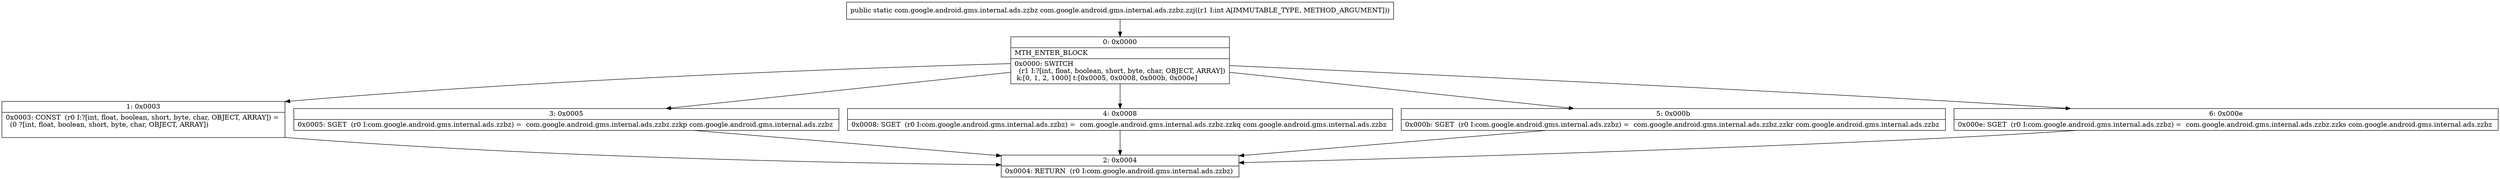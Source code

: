 digraph "CFG forcom.google.android.gms.internal.ads.zzbz.zzj(I)Lcom\/google\/android\/gms\/internal\/ads\/zzbz;" {
Node_0 [shape=record,label="{0\:\ 0x0000|MTH_ENTER_BLOCK\l|0x0000: SWITCH  \l  (r1 I:?[int, float, boolean, short, byte, char, OBJECT, ARRAY])\l k:[0, 1, 2, 1000] t:[0x0005, 0x0008, 0x000b, 0x000e] \l}"];
Node_1 [shape=record,label="{1\:\ 0x0003|0x0003: CONST  (r0 I:?[int, float, boolean, short, byte, char, OBJECT, ARRAY]) = \l  (0 ?[int, float, boolean, short, byte, char, OBJECT, ARRAY])\l \l}"];
Node_2 [shape=record,label="{2\:\ 0x0004|0x0004: RETURN  (r0 I:com.google.android.gms.internal.ads.zzbz) \l}"];
Node_3 [shape=record,label="{3\:\ 0x0005|0x0005: SGET  (r0 I:com.google.android.gms.internal.ads.zzbz) =  com.google.android.gms.internal.ads.zzbz.zzkp com.google.android.gms.internal.ads.zzbz \l}"];
Node_4 [shape=record,label="{4\:\ 0x0008|0x0008: SGET  (r0 I:com.google.android.gms.internal.ads.zzbz) =  com.google.android.gms.internal.ads.zzbz.zzkq com.google.android.gms.internal.ads.zzbz \l}"];
Node_5 [shape=record,label="{5\:\ 0x000b|0x000b: SGET  (r0 I:com.google.android.gms.internal.ads.zzbz) =  com.google.android.gms.internal.ads.zzbz.zzkr com.google.android.gms.internal.ads.zzbz \l}"];
Node_6 [shape=record,label="{6\:\ 0x000e|0x000e: SGET  (r0 I:com.google.android.gms.internal.ads.zzbz) =  com.google.android.gms.internal.ads.zzbz.zzks com.google.android.gms.internal.ads.zzbz \l}"];
MethodNode[shape=record,label="{public static com.google.android.gms.internal.ads.zzbz com.google.android.gms.internal.ads.zzbz.zzj((r1 I:int A[IMMUTABLE_TYPE, METHOD_ARGUMENT])) }"];
MethodNode -> Node_0;
Node_0 -> Node_1;
Node_0 -> Node_3;
Node_0 -> Node_4;
Node_0 -> Node_5;
Node_0 -> Node_6;
Node_1 -> Node_2;
Node_3 -> Node_2;
Node_4 -> Node_2;
Node_5 -> Node_2;
Node_6 -> Node_2;
}

